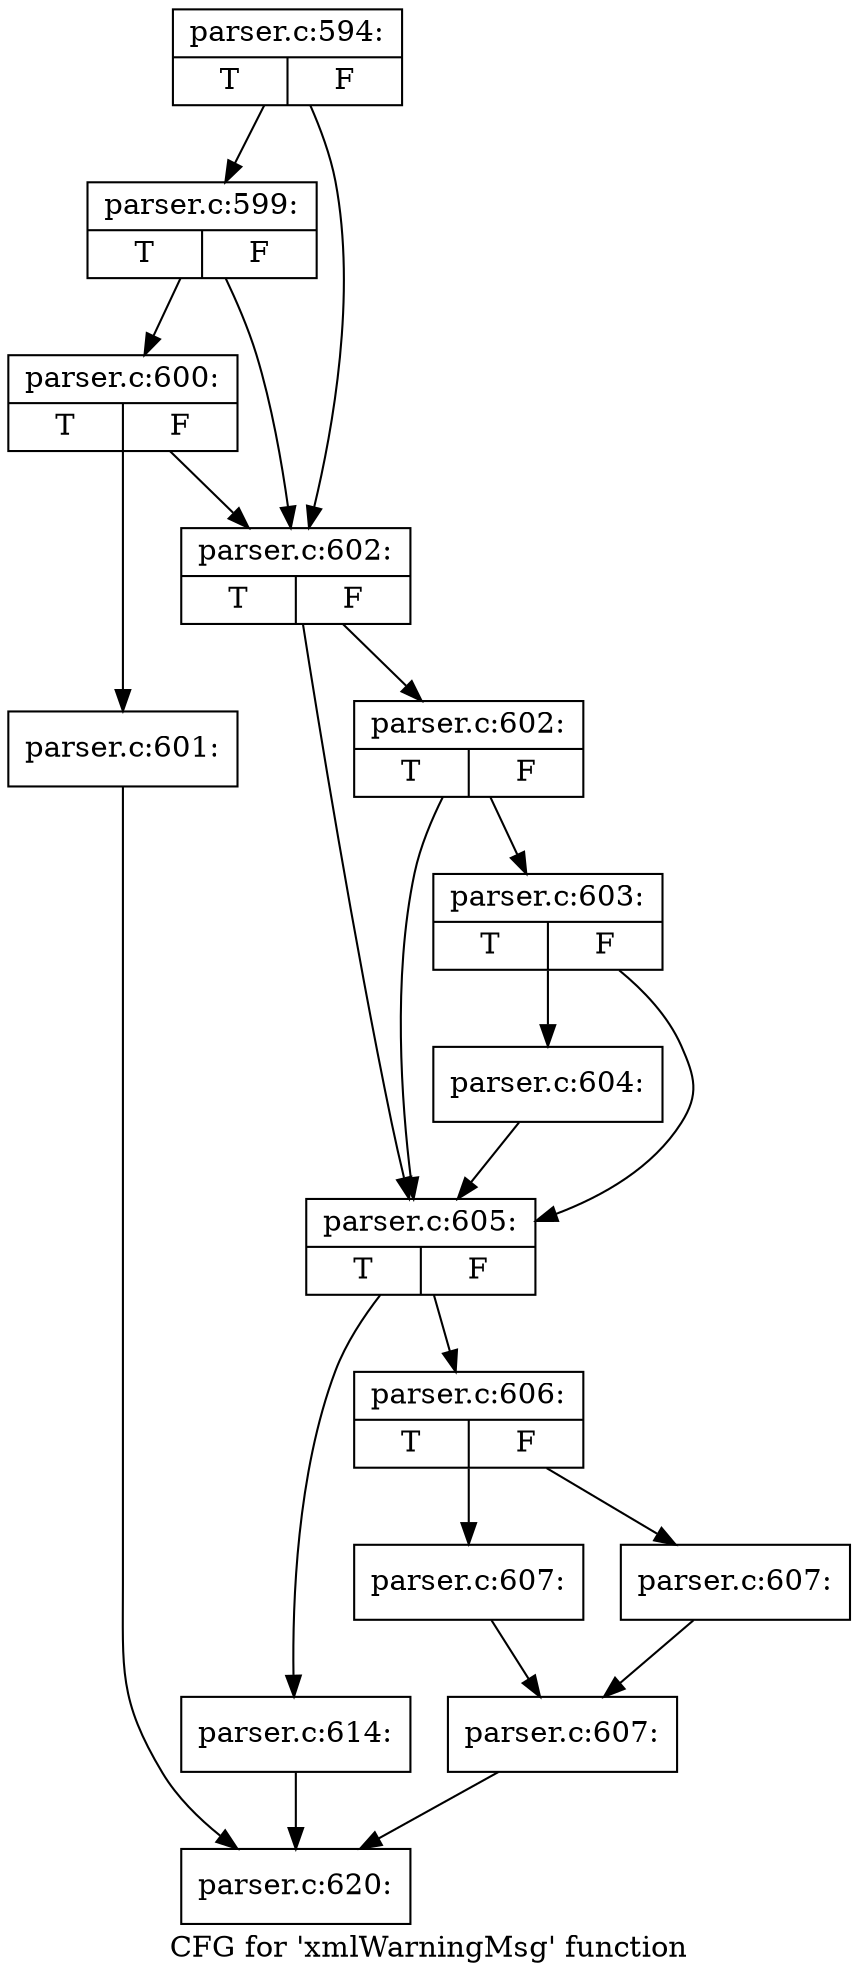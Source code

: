 digraph "CFG for 'xmlWarningMsg' function" {
	label="CFG for 'xmlWarningMsg' function";

	Node0x55d73bfcf530 [shape=record,label="{parser.c:594:|{<s0>T|<s1>F}}"];
	Node0x55d73bfcf530 -> Node0x55d73bfd3910;
	Node0x55d73bfcf530 -> Node0x55d73bfd3840;
	Node0x55d73bfd3910 [shape=record,label="{parser.c:599:|{<s0>T|<s1>F}}"];
	Node0x55d73bfd3910 -> Node0x55d73bfd3890;
	Node0x55d73bfd3910 -> Node0x55d73bfd3840;
	Node0x55d73bfd3890 [shape=record,label="{parser.c:600:|{<s0>T|<s1>F}}"];
	Node0x55d73bfd3890 -> Node0x55d73bfd37f0;
	Node0x55d73bfd3890 -> Node0x55d73bfd3840;
	Node0x55d73bfd37f0 [shape=record,label="{parser.c:601:}"];
	Node0x55d73bfd37f0 -> Node0x55d73bfd5250;
	Node0x55d73bfd3840 [shape=record,label="{parser.c:602:|{<s0>T|<s1>F}}"];
	Node0x55d73bfd3840 -> Node0x55d73bfd4360;
	Node0x55d73bfd3840 -> Node0x55d73bfd4290;
	Node0x55d73bfd4360 [shape=record,label="{parser.c:602:|{<s0>T|<s1>F}}"];
	Node0x55d73bfd4360 -> Node0x55d73bfd42e0;
	Node0x55d73bfd4360 -> Node0x55d73bfd4290;
	Node0x55d73bfd42e0 [shape=record,label="{parser.c:603:|{<s0>T|<s1>F}}"];
	Node0x55d73bfd42e0 -> Node0x55d73bfd4240;
	Node0x55d73bfd42e0 -> Node0x55d73bfd4290;
	Node0x55d73bfd4240 [shape=record,label="{parser.c:604:}"];
	Node0x55d73bfd4240 -> Node0x55d73bfd4290;
	Node0x55d73bfd4290 [shape=record,label="{parser.c:605:|{<s0>T|<s1>F}}"];
	Node0x55d73bfd4290 -> Node0x55d73bfd5200;
	Node0x55d73bfd4290 -> Node0x55d73bfd52a0;
	Node0x55d73bfd5200 [shape=record,label="{parser.c:606:|{<s0>T|<s1>F}}"];
	Node0x55d73bfd5200 -> Node0x55d73bfd56e0;
	Node0x55d73bfd5200 -> Node0x55d73bfd5730;
	Node0x55d73bfd56e0 [shape=record,label="{parser.c:607:}"];
	Node0x55d73bfd56e0 -> Node0x55d73bfd5780;
	Node0x55d73bfd5730 [shape=record,label="{parser.c:607:}"];
	Node0x55d73bfd5730 -> Node0x55d73bfd5780;
	Node0x55d73bfd5780 [shape=record,label="{parser.c:607:}"];
	Node0x55d73bfd5780 -> Node0x55d73bfd5250;
	Node0x55d73bfd52a0 [shape=record,label="{parser.c:614:}"];
	Node0x55d73bfd52a0 -> Node0x55d73bfd5250;
	Node0x55d73bfd5250 [shape=record,label="{parser.c:620:}"];
}
